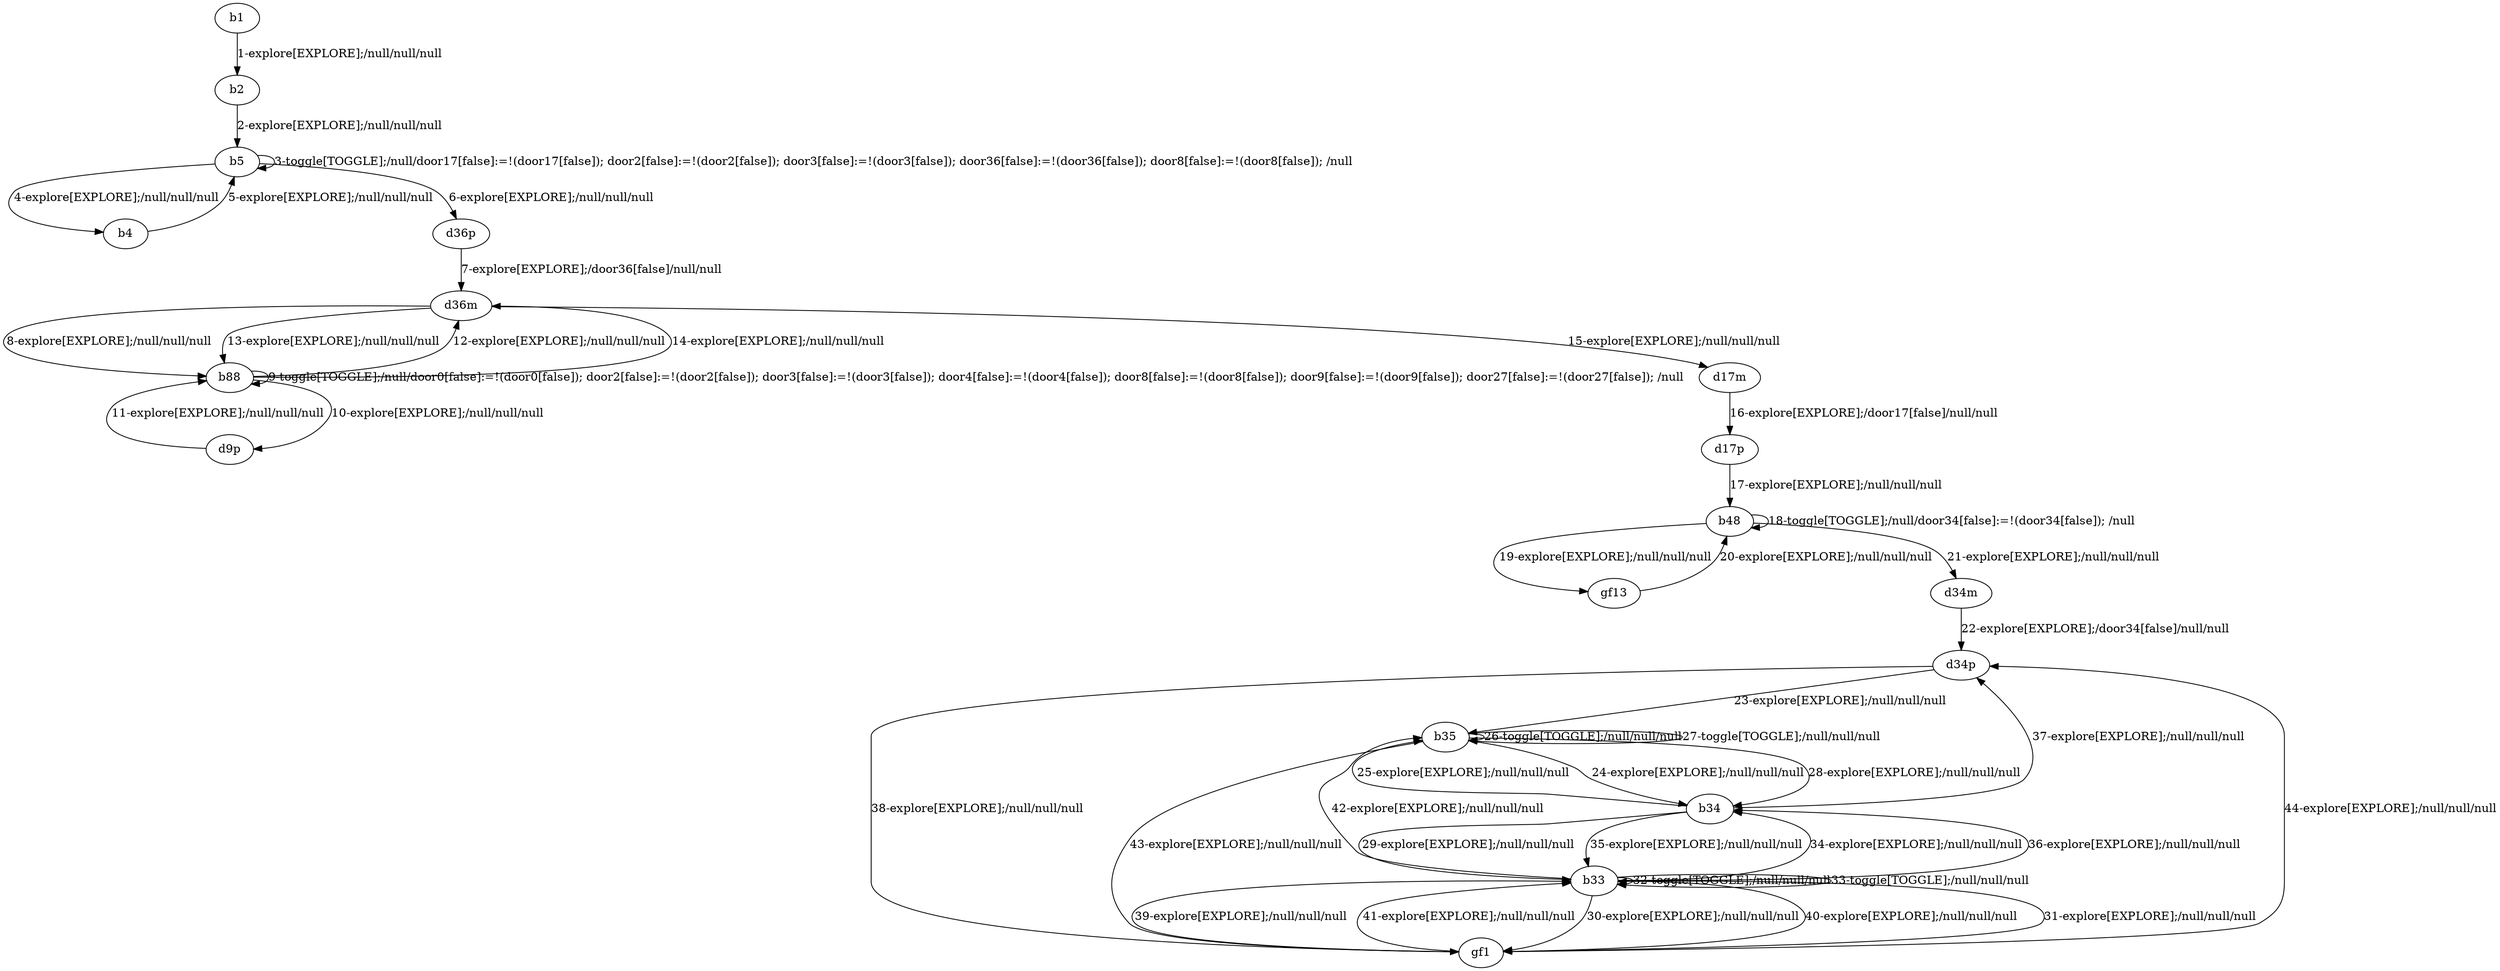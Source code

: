 # Total number of goals covered by this test: 16
# b34 --> b35
# b33 --> b33
# b34 --> d34p
# b35 --> gf1
# b33 --> b35
# gf1 --> b33
# b33 --> gf1
# d34p --> b35
# b34 --> b33
# d34m --> d34p
# b35 --> b34
# b48 --> b48
# b33 --> b34
# gf1 --> d34p
# d34p --> gf1
# b35 --> b35

digraph g {
"b1" -> "b2" [label = "1-explore[EXPLORE];/null/null/null"];
"b2" -> "b5" [label = "2-explore[EXPLORE];/null/null/null"];
"b5" -> "b5" [label = "3-toggle[TOGGLE];/null/door17[false]:=!(door17[false]); door2[false]:=!(door2[false]); door3[false]:=!(door3[false]); door36[false]:=!(door36[false]); door8[false]:=!(door8[false]); /null"];
"b5" -> "b4" [label = "4-explore[EXPLORE];/null/null/null"];
"b4" -> "b5" [label = "5-explore[EXPLORE];/null/null/null"];
"b5" -> "d36p" [label = "6-explore[EXPLORE];/null/null/null"];
"d36p" -> "d36m" [label = "7-explore[EXPLORE];/door36[false]/null/null"];
"d36m" -> "b88" [label = "8-explore[EXPLORE];/null/null/null"];
"b88" -> "b88" [label = "9-toggle[TOGGLE];/null/door0[false]:=!(door0[false]); door2[false]:=!(door2[false]); door3[false]:=!(door3[false]); door4[false]:=!(door4[false]); door8[false]:=!(door8[false]); door9[false]:=!(door9[false]); door27[false]:=!(door27[false]); /null"];
"b88" -> "d9p" [label = "10-explore[EXPLORE];/null/null/null"];
"d9p" -> "b88" [label = "11-explore[EXPLORE];/null/null/null"];
"b88" -> "d36m" [label = "12-explore[EXPLORE];/null/null/null"];
"d36m" -> "b88" [label = "13-explore[EXPLORE];/null/null/null"];
"b88" -> "d36m" [label = "14-explore[EXPLORE];/null/null/null"];
"d36m" -> "d17m" [label = "15-explore[EXPLORE];/null/null/null"];
"d17m" -> "d17p" [label = "16-explore[EXPLORE];/door17[false]/null/null"];
"d17p" -> "b48" [label = "17-explore[EXPLORE];/null/null/null"];
"b48" -> "b48" [label = "18-toggle[TOGGLE];/null/door34[false]:=!(door34[false]); /null"];
"b48" -> "gf13" [label = "19-explore[EXPLORE];/null/null/null"];
"gf13" -> "b48" [label = "20-explore[EXPLORE];/null/null/null"];
"b48" -> "d34m" [label = "21-explore[EXPLORE];/null/null/null"];
"d34m" -> "d34p" [label = "22-explore[EXPLORE];/door34[false]/null/null"];
"d34p" -> "b35" [label = "23-explore[EXPLORE];/null/null/null"];
"b35" -> "b34" [label = "24-explore[EXPLORE];/null/null/null"];
"b34" -> "b35" [label = "25-explore[EXPLORE];/null/null/null"];
"b35" -> "b35" [label = "26-toggle[TOGGLE];/null/null/null"];
"b35" -> "b35" [label = "27-toggle[TOGGLE];/null/null/null"];
"b35" -> "b34" [label = "28-explore[EXPLORE];/null/null/null"];
"b34" -> "b33" [label = "29-explore[EXPLORE];/null/null/null"];
"b33" -> "gf1" [label = "30-explore[EXPLORE];/null/null/null"];
"gf1" -> "b33" [label = "31-explore[EXPLORE];/null/null/null"];
"b33" -> "b33" [label = "32-toggle[TOGGLE];/null/null/null"];
"b33" -> "b33" [label = "33-toggle[TOGGLE];/null/null/null"];
"b33" -> "b34" [label = "34-explore[EXPLORE];/null/null/null"];
"b34" -> "b33" [label = "35-explore[EXPLORE];/null/null/null"];
"b33" -> "b34" [label = "36-explore[EXPLORE];/null/null/null"];
"b34" -> "d34p" [label = "37-explore[EXPLORE];/null/null/null"];
"d34p" -> "gf1" [label = "38-explore[EXPLORE];/null/null/null"];
"gf1" -> "b33" [label = "39-explore[EXPLORE];/null/null/null"];
"b33" -> "gf1" [label = "40-explore[EXPLORE];/null/null/null"];
"gf1" -> "b33" [label = "41-explore[EXPLORE];/null/null/null"];
"b33" -> "b35" [label = "42-explore[EXPLORE];/null/null/null"];
"b35" -> "gf1" [label = "43-explore[EXPLORE];/null/null/null"];
"gf1" -> "d34p" [label = "44-explore[EXPLORE];/null/null/null"];
}